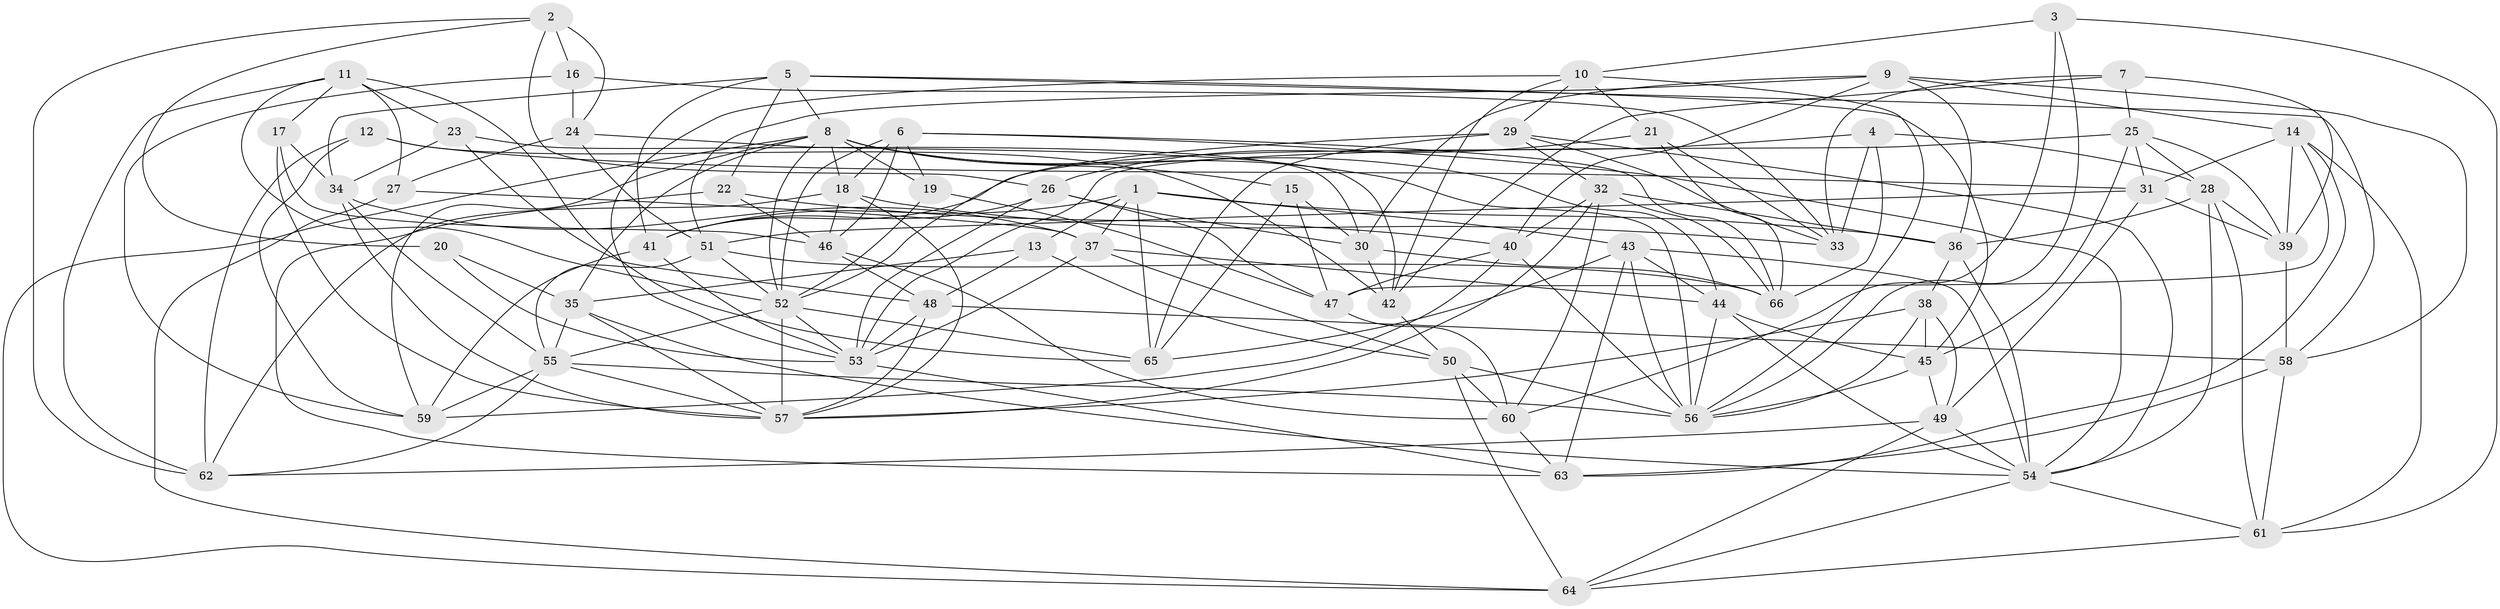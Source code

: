 // original degree distribution, {4: 1.0}
// Generated by graph-tools (version 1.1) at 2025/46/03/06/25 01:46:57]
// undirected, 66 vertices, 194 edges
graph export_dot {
graph [start="1"]
  node [color=gray90,style=filled];
  1;
  2;
  3;
  4;
  5;
  6;
  7;
  8;
  9;
  10;
  11;
  12;
  13;
  14;
  15;
  16;
  17;
  18;
  19;
  20;
  21;
  22;
  23;
  24;
  25;
  26;
  27;
  28;
  29;
  30;
  31;
  32;
  33;
  34;
  35;
  36;
  37;
  38;
  39;
  40;
  41;
  42;
  43;
  44;
  45;
  46;
  47;
  48;
  49;
  50;
  51;
  52;
  53;
  54;
  55;
  56;
  57;
  58;
  59;
  60;
  61;
  62;
  63;
  64;
  65;
  66;
  1 -- 13 [weight=1.0];
  1 -- 36 [weight=1.0];
  1 -- 37 [weight=1.0];
  1 -- 41 [weight=1.0];
  1 -- 43 [weight=1.0];
  1 -- 65 [weight=1.0];
  2 -- 16 [weight=1.0];
  2 -- 20 [weight=1.0];
  2 -- 24 [weight=2.0];
  2 -- 26 [weight=1.0];
  2 -- 62 [weight=1.0];
  3 -- 10 [weight=1.0];
  3 -- 56 [weight=1.0];
  3 -- 60 [weight=1.0];
  3 -- 61 [weight=1.0];
  4 -- 28 [weight=1.0];
  4 -- 33 [weight=1.0];
  4 -- 41 [weight=1.0];
  4 -- 66 [weight=1.0];
  5 -- 8 [weight=1.0];
  5 -- 22 [weight=1.0];
  5 -- 34 [weight=1.0];
  5 -- 41 [weight=1.0];
  5 -- 45 [weight=1.0];
  5 -- 58 [weight=1.0];
  6 -- 18 [weight=1.0];
  6 -- 19 [weight=1.0];
  6 -- 46 [weight=1.0];
  6 -- 52 [weight=1.0];
  6 -- 54 [weight=1.0];
  6 -- 66 [weight=1.0];
  7 -- 25 [weight=1.0];
  7 -- 33 [weight=1.0];
  7 -- 39 [weight=1.0];
  7 -- 42 [weight=1.0];
  8 -- 15 [weight=1.0];
  8 -- 18 [weight=1.0];
  8 -- 19 [weight=1.0];
  8 -- 35 [weight=1.0];
  8 -- 44 [weight=1.0];
  8 -- 52 [weight=1.0];
  8 -- 56 [weight=1.0];
  8 -- 59 [weight=1.0];
  8 -- 64 [weight=1.0];
  9 -- 14 [weight=1.0];
  9 -- 30 [weight=1.0];
  9 -- 36 [weight=1.0];
  9 -- 40 [weight=1.0];
  9 -- 51 [weight=1.0];
  9 -- 58 [weight=1.0];
  10 -- 21 [weight=1.0];
  10 -- 29 [weight=1.0];
  10 -- 42 [weight=1.0];
  10 -- 53 [weight=1.0];
  10 -- 56 [weight=1.0];
  11 -- 17 [weight=1.0];
  11 -- 23 [weight=1.0];
  11 -- 27 [weight=1.0];
  11 -- 52 [weight=1.0];
  11 -- 62 [weight=1.0];
  11 -- 65 [weight=1.0];
  12 -- 31 [weight=1.0];
  12 -- 42 [weight=1.0];
  12 -- 59 [weight=1.0];
  12 -- 62 [weight=1.0];
  13 -- 35 [weight=1.0];
  13 -- 48 [weight=1.0];
  13 -- 50 [weight=1.0];
  14 -- 31 [weight=1.0];
  14 -- 39 [weight=1.0];
  14 -- 47 [weight=1.0];
  14 -- 61 [weight=1.0];
  14 -- 63 [weight=1.0];
  15 -- 30 [weight=1.0];
  15 -- 47 [weight=1.0];
  15 -- 65 [weight=1.0];
  16 -- 24 [weight=1.0];
  16 -- 33 [weight=1.0];
  16 -- 59 [weight=1.0];
  17 -- 34 [weight=1.0];
  17 -- 46 [weight=1.0];
  17 -- 57 [weight=1.0];
  18 -- 33 [weight=1.0];
  18 -- 46 [weight=1.0];
  18 -- 57 [weight=1.0];
  18 -- 62 [weight=1.0];
  19 -- 47 [weight=1.0];
  19 -- 52 [weight=1.0];
  20 -- 35 [weight=1.0];
  20 -- 53 [weight=2.0];
  21 -- 26 [weight=1.0];
  21 -- 33 [weight=1.0];
  21 -- 66 [weight=1.0];
  22 -- 40 [weight=1.0];
  22 -- 46 [weight=1.0];
  22 -- 63 [weight=1.0];
  23 -- 30 [weight=1.0];
  23 -- 34 [weight=1.0];
  23 -- 48 [weight=1.0];
  24 -- 27 [weight=1.0];
  24 -- 42 [weight=1.0];
  24 -- 51 [weight=1.0];
  25 -- 28 [weight=1.0];
  25 -- 31 [weight=1.0];
  25 -- 39 [weight=1.0];
  25 -- 45 [weight=1.0];
  25 -- 53 [weight=1.0];
  26 -- 30 [weight=1.0];
  26 -- 41 [weight=1.0];
  26 -- 47 [weight=1.0];
  26 -- 53 [weight=1.0];
  27 -- 37 [weight=1.0];
  27 -- 64 [weight=1.0];
  28 -- 36 [weight=1.0];
  28 -- 39 [weight=1.0];
  28 -- 54 [weight=1.0];
  28 -- 61 [weight=1.0];
  29 -- 32 [weight=1.0];
  29 -- 33 [weight=1.0];
  29 -- 52 [weight=1.0];
  29 -- 54 [weight=1.0];
  29 -- 65 [weight=1.0];
  30 -- 42 [weight=1.0];
  30 -- 66 [weight=1.0];
  31 -- 39 [weight=1.0];
  31 -- 49 [weight=1.0];
  31 -- 51 [weight=1.0];
  32 -- 36 [weight=1.0];
  32 -- 40 [weight=1.0];
  32 -- 57 [weight=1.0];
  32 -- 60 [weight=1.0];
  32 -- 66 [weight=1.0];
  34 -- 37 [weight=1.0];
  34 -- 55 [weight=1.0];
  34 -- 57 [weight=1.0];
  35 -- 54 [weight=1.0];
  35 -- 55 [weight=1.0];
  35 -- 57 [weight=1.0];
  36 -- 38 [weight=1.0];
  36 -- 54 [weight=1.0];
  37 -- 44 [weight=1.0];
  37 -- 50 [weight=1.0];
  37 -- 53 [weight=1.0];
  38 -- 45 [weight=1.0];
  38 -- 49 [weight=1.0];
  38 -- 56 [weight=1.0];
  38 -- 57 [weight=2.0];
  39 -- 58 [weight=1.0];
  40 -- 47 [weight=1.0];
  40 -- 56 [weight=1.0];
  40 -- 59 [weight=1.0];
  41 -- 53 [weight=1.0];
  41 -- 59 [weight=1.0];
  42 -- 50 [weight=1.0];
  43 -- 44 [weight=1.0];
  43 -- 54 [weight=1.0];
  43 -- 56 [weight=1.0];
  43 -- 63 [weight=1.0];
  43 -- 65 [weight=1.0];
  44 -- 45 [weight=1.0];
  44 -- 54 [weight=1.0];
  44 -- 56 [weight=1.0];
  45 -- 49 [weight=1.0];
  45 -- 56 [weight=1.0];
  46 -- 48 [weight=1.0];
  46 -- 60 [weight=1.0];
  47 -- 60 [weight=1.0];
  48 -- 53 [weight=1.0];
  48 -- 57 [weight=1.0];
  48 -- 58 [weight=1.0];
  49 -- 54 [weight=1.0];
  49 -- 62 [weight=1.0];
  49 -- 64 [weight=1.0];
  50 -- 56 [weight=1.0];
  50 -- 60 [weight=1.0];
  50 -- 64 [weight=1.0];
  51 -- 52 [weight=1.0];
  51 -- 55 [weight=1.0];
  51 -- 66 [weight=1.0];
  52 -- 53 [weight=1.0];
  52 -- 55 [weight=1.0];
  52 -- 57 [weight=1.0];
  52 -- 65 [weight=1.0];
  53 -- 63 [weight=1.0];
  54 -- 61 [weight=1.0];
  54 -- 64 [weight=1.0];
  55 -- 56 [weight=1.0];
  55 -- 57 [weight=1.0];
  55 -- 59 [weight=1.0];
  55 -- 62 [weight=1.0];
  58 -- 61 [weight=1.0];
  58 -- 63 [weight=1.0];
  60 -- 63 [weight=1.0];
  61 -- 64 [weight=1.0];
}

